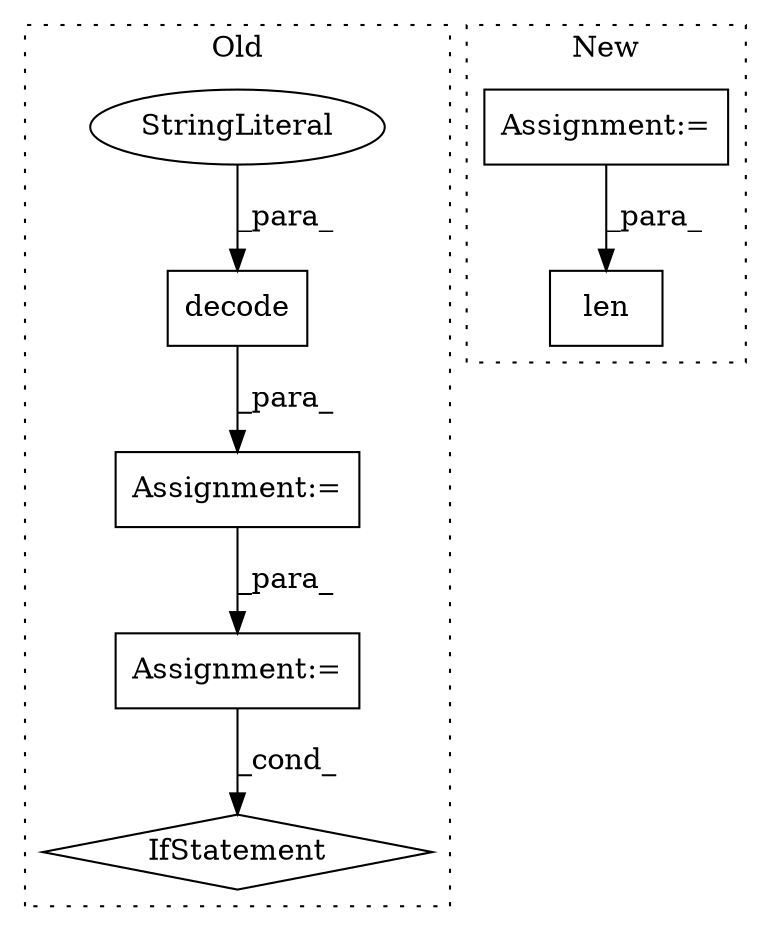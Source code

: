 digraph G {
subgraph cluster0 {
1 [label="decode" a="32" s="3228,3242" l="7,1" shape="box"];
3 [label="Assignment:=" a="7" s="3255" l="1" shape="box"];
4 [label="StringLiteral" a="45" s="3235" l="7" shape="ellipse"];
5 [label="IfStatement" a="25" s="3276,3284" l="4,2" shape="diamond"];
6 [label="Assignment:=" a="7" s="3222" l="1" shape="box"];
label = "Old";
style="dotted";
}
subgraph cluster1 {
2 [label="len" a="32" s="11742,11750" l="4,1" shape="box"];
7 [label="Assignment:=" a="7" s="11619" l="1" shape="box"];
label = "New";
style="dotted";
}
1 -> 6 [label="_para_"];
3 -> 5 [label="_cond_"];
4 -> 1 [label="_para_"];
6 -> 3 [label="_para_"];
7 -> 2 [label="_para_"];
}